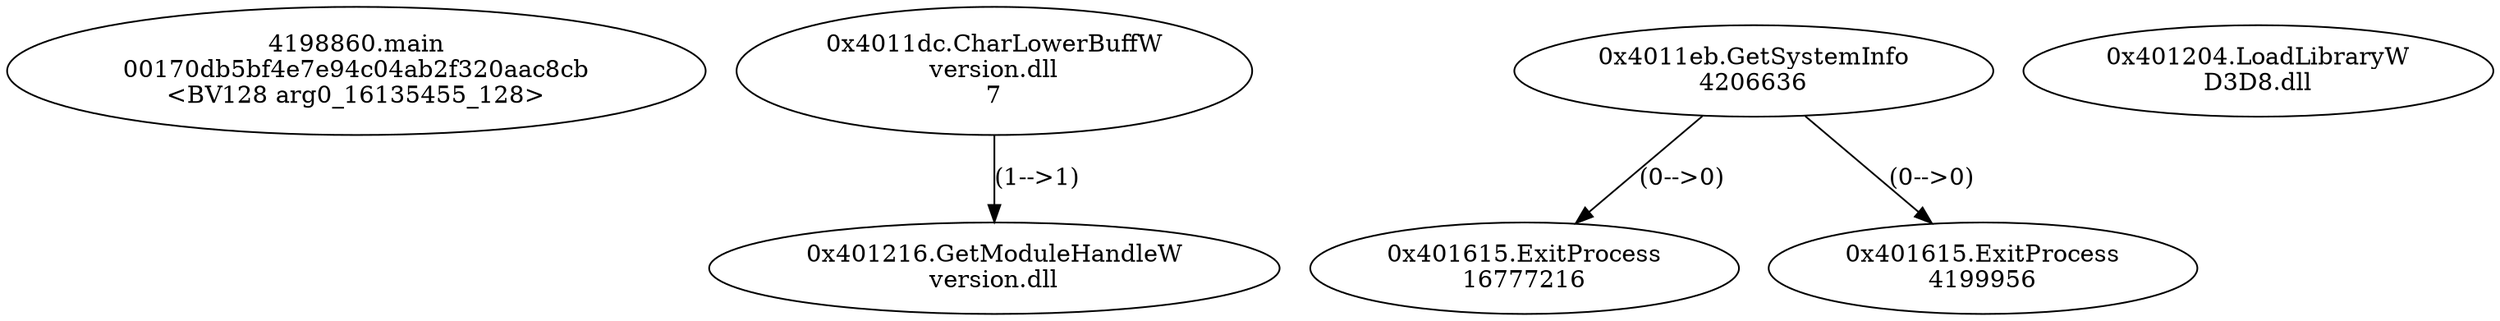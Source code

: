 // Global SCDG with merge call
digraph {
	0 [label="4198860.main
00170db5bf4e7e94c04ab2f320aac8cb
<BV128 arg0_16135455_128>"]
	1 [label="0x4011dc.CharLowerBuffW
version.dll
7"]
	2 [label="0x4011eb.GetSystemInfo
4206636"]
	3 [label="0x401615.ExitProcess
16777216"]
	2 -> 3 [label="(0-->0)"]
	4 [label="0x401204.LoadLibraryW
D3D8.dll"]
	5 [label="0x401216.GetModuleHandleW
version.dll"]
	1 -> 5 [label="(1-->1)"]
	6 [label="0x401615.ExitProcess
4199956"]
	2 -> 6 [label="(0-->0)"]
}
